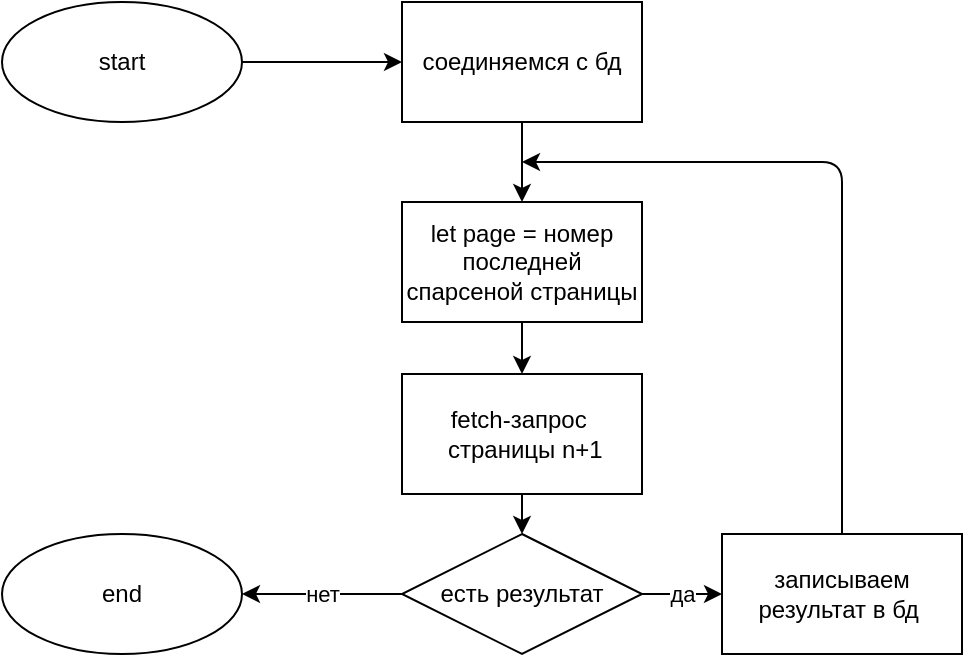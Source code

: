 <mxfile version="13.7.9" type="embed"><diagram id="53WAX82lxK2SbMfejBCa" name="Page-1"><mxGraphModel dx="584" dy="431" grid="1" gridSize="10" guides="1" tooltips="1" connect="1" arrows="1" fold="1" page="1" pageScale="1" pageWidth="850" pageHeight="1100" math="0" shadow="0"><root><mxCell id="0"/><mxCell id="1" parent="0"/><mxCell id="4" value="start" style="ellipse;whiteSpace=wrap;html=1;" parent="1" vertex="1"><mxGeometry x="120" y="140" width="120" height="60" as="geometry"/></mxCell><mxCell id="5" style="edgeStyle=orthogonalEdgeStyle;rounded=0;orthogonalLoop=1;jettySize=auto;html=1;exitX=0.5;exitY=1;exitDx=0;exitDy=0;" parent="1" source="4" target="4" edge="1"><mxGeometry relative="1" as="geometry"/></mxCell><mxCell id="6" value="соединяемся с бд" style="rounded=0;whiteSpace=wrap;html=1;" parent="1" vertex="1"><mxGeometry x="320" y="140" width="120" height="60" as="geometry"/></mxCell><mxCell id="7" value="let page = номер последней спарсеной страницы" style="rounded=0;whiteSpace=wrap;html=1;" parent="1" vertex="1"><mxGeometry x="320" y="240" width="120" height="60" as="geometry"/></mxCell><mxCell id="8" value="fetch-запрос&amp;nbsp; &amp;nbsp;страницы n+1" style="rounded=0;whiteSpace=wrap;html=1;" parent="1" vertex="1"><mxGeometry x="320" y="326" width="120" height="60" as="geometry"/></mxCell><mxCell id="9" value="записываем результат в бд&amp;nbsp;" style="rounded=0;whiteSpace=wrap;html=1;" parent="1" vertex="1"><mxGeometry x="480" y="406" width="120" height="60" as="geometry"/></mxCell><mxCell id="10" value="есть результат" style="rhombus;whiteSpace=wrap;html=1;" parent="1" vertex="1"><mxGeometry x="320" y="406" width="120" height="60" as="geometry"/></mxCell><mxCell id="12" value="" style="endArrow=classic;html=1;exitX=1;exitY=0.5;exitDx=0;exitDy=0;entryX=0;entryY=0.5;entryDx=0;entryDy=0;" parent="1" source="10" target="9" edge="1"><mxGeometry relative="1" as="geometry"><mxPoint x="340" y="386" as="sourcePoint"/><mxPoint x="440" y="386" as="targetPoint"/></mxGeometry></mxCell><mxCell id="13" value="да" style="edgeLabel;resizable=0;html=1;align=center;verticalAlign=middle;" parent="12" connectable="0" vertex="1"><mxGeometry relative="1" as="geometry"/></mxCell><mxCell id="14" value="" style="endArrow=classic;html=1;exitX=1;exitY=0.5;exitDx=0;exitDy=0;entryX=0;entryY=0.5;entryDx=0;entryDy=0;" parent="1" source="4" target="6" edge="1"><mxGeometry width="50" height="50" relative="1" as="geometry"><mxPoint x="360" y="300" as="sourcePoint"/><mxPoint x="410" y="250" as="targetPoint"/></mxGeometry></mxCell><mxCell id="15" value="" style="endArrow=classic;html=1;exitX=0.5;exitY=1;exitDx=0;exitDy=0;entryX=0.5;entryY=0;entryDx=0;entryDy=0;" parent="1" source="6" target="7" edge="1"><mxGeometry width="50" height="50" relative="1" as="geometry"><mxPoint x="390" y="110" as="sourcePoint"/><mxPoint x="390" y="150" as="targetPoint"/></mxGeometry></mxCell><mxCell id="16" value="" style="endArrow=classic;html=1;exitX=0.5;exitY=1;exitDx=0;exitDy=0;entryX=0.5;entryY=0;entryDx=0;entryDy=0;" parent="1" source="7" target="8" edge="1"><mxGeometry width="50" height="50" relative="1" as="geometry"><mxPoint x="390" y="210" as="sourcePoint"/><mxPoint x="380" y="310" as="targetPoint"/></mxGeometry></mxCell><mxCell id="17" value="" style="endArrow=classic;html=1;exitX=0.5;exitY=1;exitDx=0;exitDy=0;entryX=0.5;entryY=0;entryDx=0;entryDy=0;" parent="1" source="8" target="10" edge="1"><mxGeometry width="50" height="50" relative="1" as="geometry"><mxPoint x="360" y="406" as="sourcePoint"/><mxPoint x="410" y="356" as="targetPoint"/></mxGeometry></mxCell><mxCell id="18" value="" style="endArrow=classic;html=1;exitX=0.5;exitY=0;exitDx=0;exitDy=0;" parent="1" source="9" edge="1"><mxGeometry width="50" height="50" relative="1" as="geometry"><mxPoint x="360" y="400" as="sourcePoint"/><mxPoint x="380" y="220" as="targetPoint"/><Array as="points"><mxPoint x="540" y="220"/></Array></mxGeometry></mxCell><mxCell id="19" value="нет" style="endArrow=classic;html=1;exitX=0;exitY=0.5;exitDx=0;exitDy=0;" parent="1" source="10" target="21" edge="1"><mxGeometry relative="1" as="geometry"><mxPoint x="340" y="286" as="sourcePoint"/><mxPoint x="240" y="436" as="targetPoint"/></mxGeometry></mxCell><mxCell id="21" value="end" style="ellipse;whiteSpace=wrap;html=1;" parent="1" vertex="1"><mxGeometry x="120" y="406" width="120" height="60" as="geometry"/></mxCell></root></mxGraphModel></diagram></mxfile>